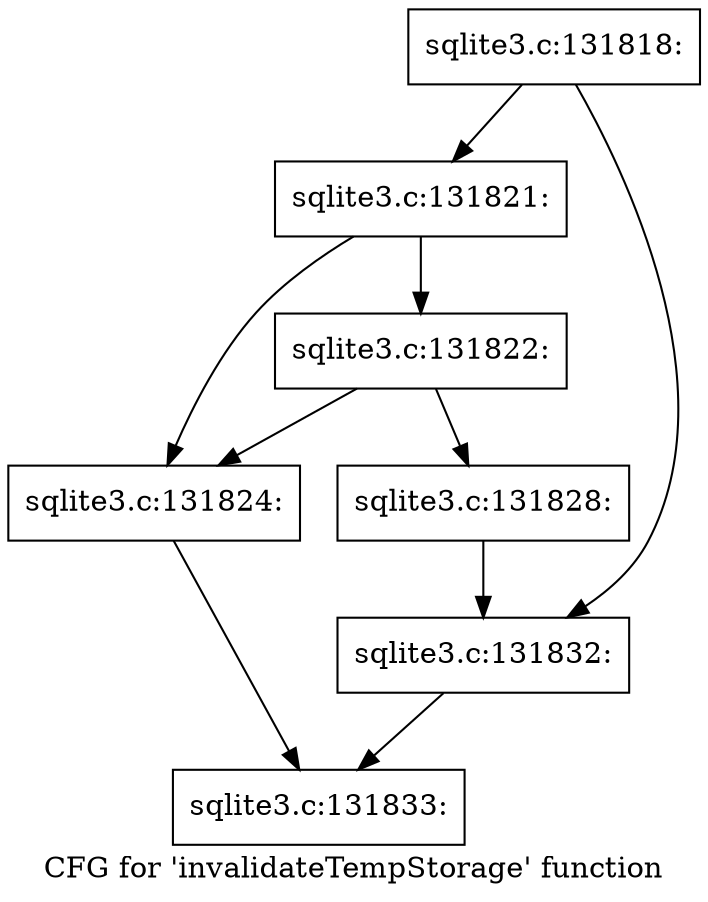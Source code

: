 digraph "CFG for 'invalidateTempStorage' function" {
	label="CFG for 'invalidateTempStorage' function";

	Node0x55c0fa219000 [shape=record,label="{sqlite3.c:131818:}"];
	Node0x55c0fa219000 -> Node0x55c0fa21b6c0;
	Node0x55c0fa219000 -> Node0x55c0fa21b710;
	Node0x55c0fa21b6c0 [shape=record,label="{sqlite3.c:131821:}"];
	Node0x55c0fa21b6c0 -> Node0x55c0fa21e7a0;
	Node0x55c0fa21b6c0 -> Node0x55c0fa21e700;
	Node0x55c0fa21e7a0 [shape=record,label="{sqlite3.c:131822:}"];
	Node0x55c0fa21e7a0 -> Node0x55c0fa21e700;
	Node0x55c0fa21e7a0 -> Node0x55c0fa21e750;
	Node0x55c0fa21e700 [shape=record,label="{sqlite3.c:131824:}"];
	Node0x55c0fa21e700 -> Node0x55c0fa21c250;
	Node0x55c0fa21e750 [shape=record,label="{sqlite3.c:131828:}"];
	Node0x55c0fa21e750 -> Node0x55c0fa21b710;
	Node0x55c0fa21b710 [shape=record,label="{sqlite3.c:131832:}"];
	Node0x55c0fa21b710 -> Node0x55c0fa21c250;
	Node0x55c0fa21c250 [shape=record,label="{sqlite3.c:131833:}"];
}
